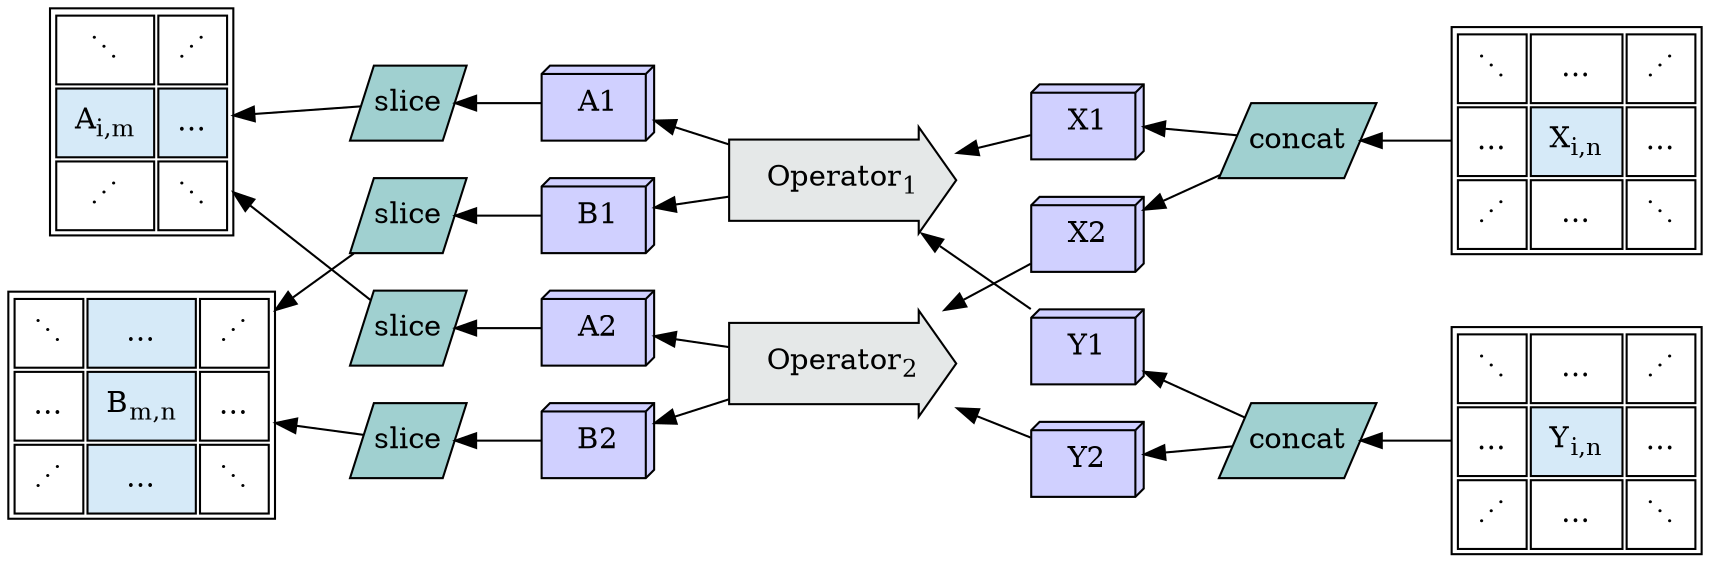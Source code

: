 digraph G {
  rankdir=RL;
  subgraph tensors {
    Node [
      shape=box3d;
      fillcolor="#d0d0ff";
      style=filled;
    ];
    A1;
    A2;
    B1;
    B2;
    X1;
    X2;
    Y1;
    Y2;
  }
  A [
    shape="plain";
    label=<
      <table cellpadding="8">
        <tr>
          <td>⋱</td>
          <td>⋰</td>
        </tr>
        <tr>
          <td bgcolor="#D6EAF8">A<sub>i,m</sub></td>
          <td bgcolor="#D6EAF8">…</td>
        </tr>
        <tr>
          <td>⋰</td>
          <td>⋱</td>
        </tr>
      </table>
    >;
  ];
  B [
    shape="plain";
    label=<
      <table cellpadding="8">
        <tr>
          <td>⋱</td>
          <td bgcolor="#D6EAF8">…</td>
          <td>⋰</td>
        </tr>
        <tr>
          <td>…</td>
          <td bgcolor="#D6EAF8">B<sub>m,n</sub></td>
          <td>…</td>
        </tr>
        <tr>
          <td>⋰</td>
          <td bgcolor="#D6EAF8">…</td>
          <td>⋱</td>
        </tr>
      </table>
    >;
  ];
  op1 [
    label=<Operator<sub>1</sub>>;
    shape=rarrow;
    style=filled;
    fillcolor="#E5E8E8";
    margin=0.25;
  ];
  op2 [
    label=<Operator<sub>2</sub>>;
    shape=rarrow;
    style=filled;
    fillcolor="#E5E8E8";
    margin=0.25;
  ];
  X [
    shape="plain";
    label=<
      <table cellpadding="8">
        <tr>
          <td>⋱</td>
          <td>…</td>
          <td>⋰</td>
        </tr>
        <tr>
          <td>…</td>
          <td bgcolor="#D6EAF8">X<sub>i,n</sub></td>
          <td>…</td>
        </tr>
        <tr>
          <td>⋰</td>
          <td>…</td>
          <td>⋱</td>
        </tr>
      </table>
    >;
  ];
  Y [
    shape="plain";
    label=<
      <table cellpadding="8">
        <tr>
          <td>⋱</td>
          <td>…</td>
          <td>⋰</td>
        </tr>
        <tr>
          <td>…</td>
          <td bgcolor="#D6EAF8">Y<sub>i,n</sub></td>
          <td>…</td>
        </tr>
        <tr>
          <td>⋰</td>
          <td>…</td>
          <td>⋱</td>
        </tr>
      </table>
    >;
  ];
  SA1 [
    label=<slice>;
    margin=0;
    shape=parallelogram;
    style=filled;
    fillcolor="#a0d0d0";
    color=black;
  ];
  SA2 [
    label=<slice>;
    margin=0;
    shape=parallelogram;
    style=filled;
    fillcolor="#a0d0d0";
    color=black;
  ];
  SB1 [
    label=<slice>;
    margin=0;
    shape=parallelogram;
    style=filled;
    fillcolor="#a0d0d0";
    color=black;
  ];
  SB2 [
    label=<slice>;
    margin=0;
    shape=parallelogram;
    style=filled;
    fillcolor="#a0d0d0";
    color=black;
  ];
  SX [
    label=<concat>;
    margin=0;
    shape=parallelogram;
    style=filled;
    fillcolor="#a0d0d0";
    color=black;
  ];
  SY [
    label=<concat>;
    margin=0;
    shape=parallelogram;
    style=filled;
    fillcolor="#a0d0d0";
    color=black;
  ];
  SA1 -> A;
  SA2 -> A;
  A1 -> SA1;
  A2 -> SA2;
  SB1 -> B;
  SB2 -> B;
  B1 -> SB1;
  B2 -> SB2;
  op1 -> A1;
  op1 -> B1;
  X1 -> op1;
  Y1 -> op1;
  op2 -> A2;
  op2 -> B2;
  X2 -> op2;
  Y2 -> op2;
  SX -> X1;
  SX -> X2;
  SY -> Y1;
  SY -> Y2;
  X -> SX;
  Y -> SY;
}
